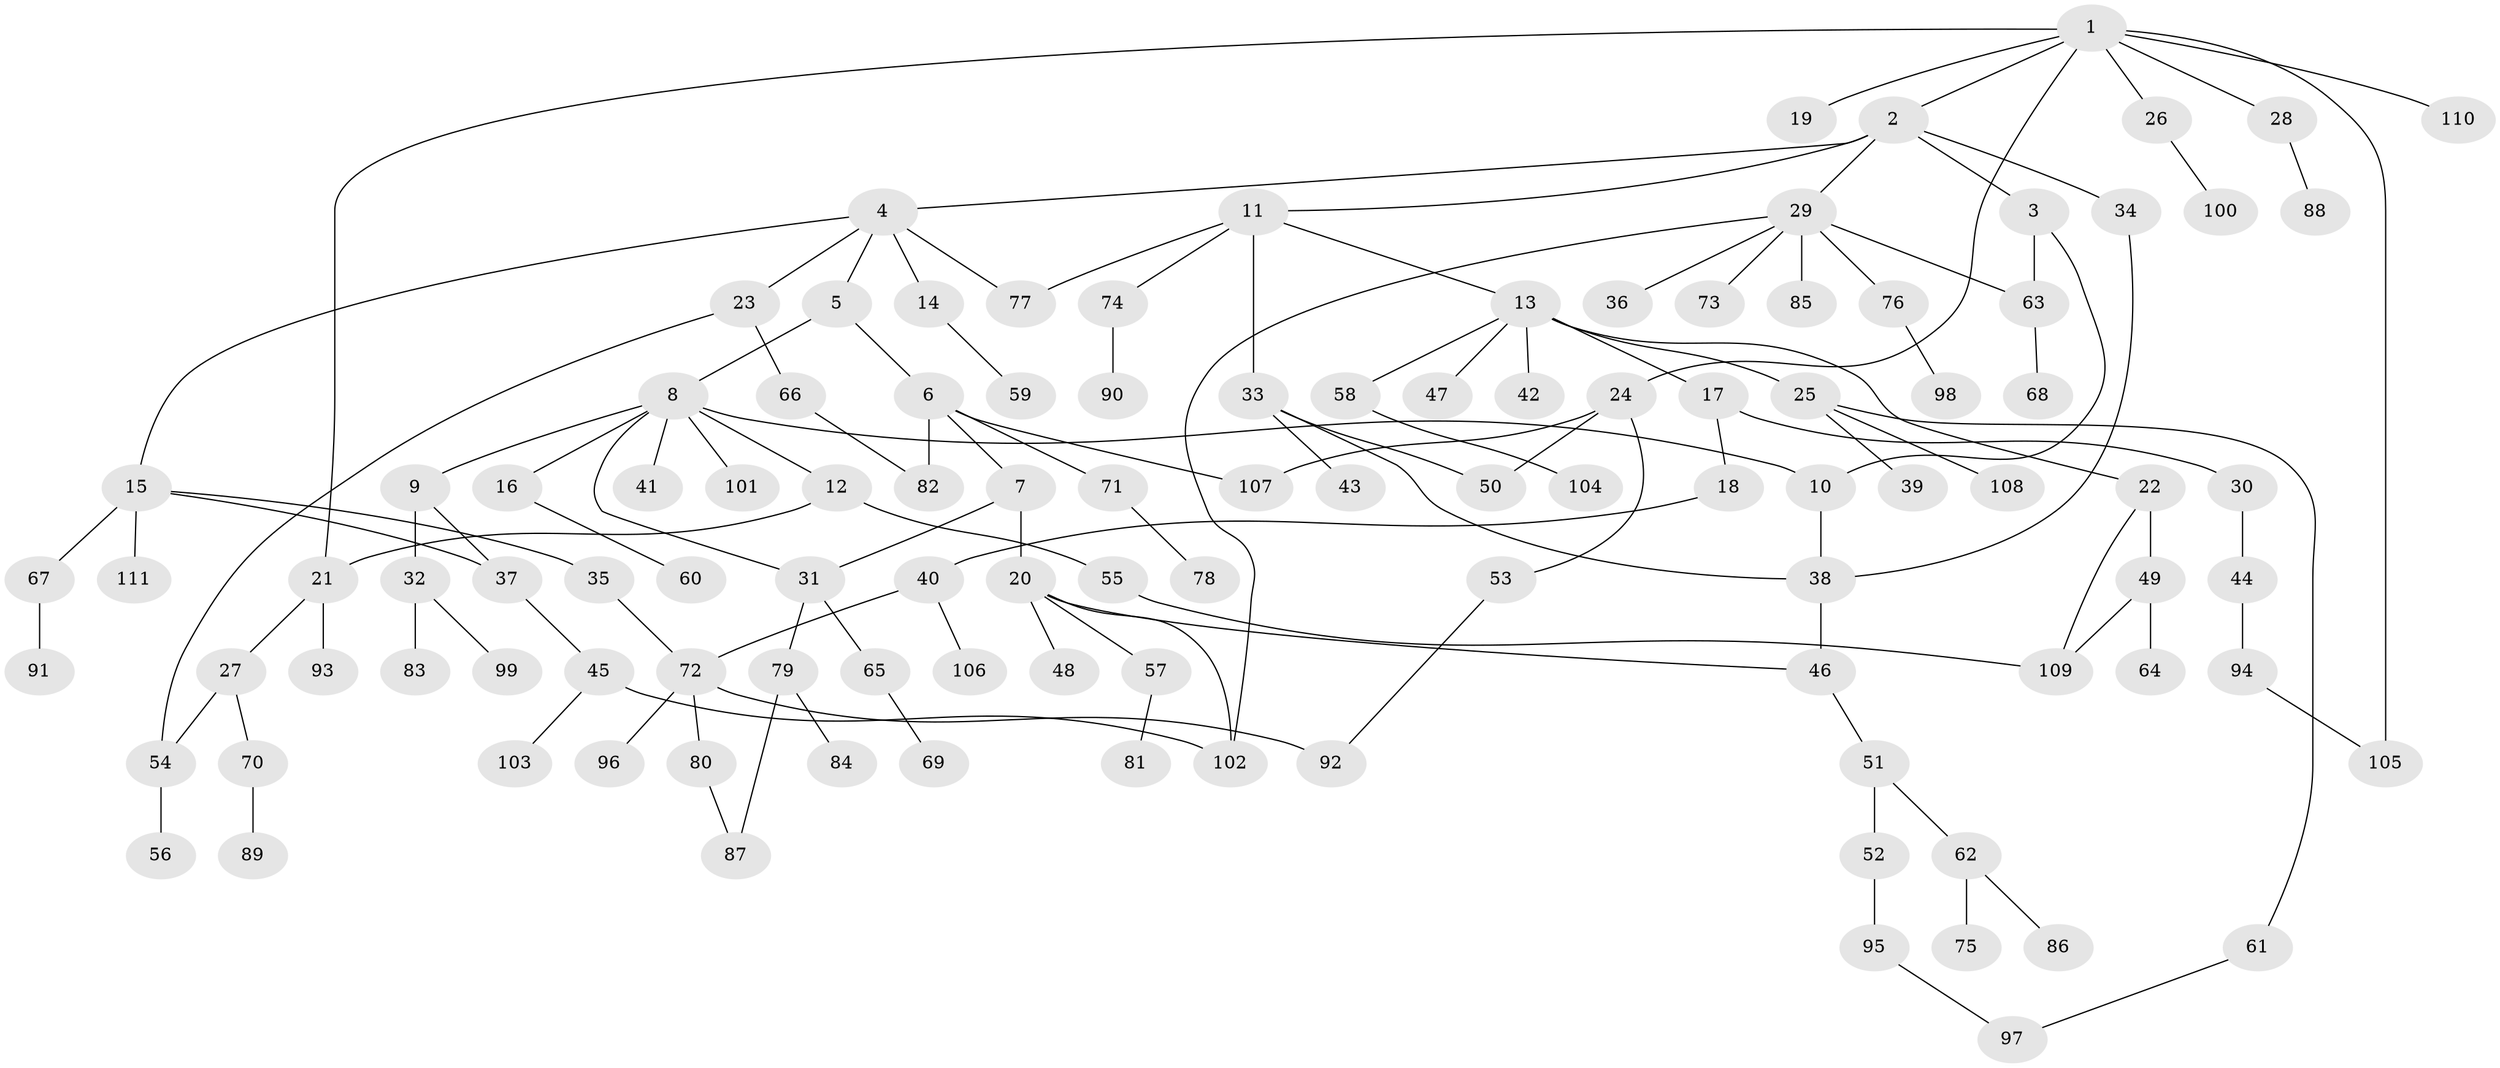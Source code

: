 // Generated by graph-tools (version 1.1) at 2025/01/03/09/25 03:01:09]
// undirected, 111 vertices, 132 edges
graph export_dot {
graph [start="1"]
  node [color=gray90,style=filled];
  1;
  2;
  3;
  4;
  5;
  6;
  7;
  8;
  9;
  10;
  11;
  12;
  13;
  14;
  15;
  16;
  17;
  18;
  19;
  20;
  21;
  22;
  23;
  24;
  25;
  26;
  27;
  28;
  29;
  30;
  31;
  32;
  33;
  34;
  35;
  36;
  37;
  38;
  39;
  40;
  41;
  42;
  43;
  44;
  45;
  46;
  47;
  48;
  49;
  50;
  51;
  52;
  53;
  54;
  55;
  56;
  57;
  58;
  59;
  60;
  61;
  62;
  63;
  64;
  65;
  66;
  67;
  68;
  69;
  70;
  71;
  72;
  73;
  74;
  75;
  76;
  77;
  78;
  79;
  80;
  81;
  82;
  83;
  84;
  85;
  86;
  87;
  88;
  89;
  90;
  91;
  92;
  93;
  94;
  95;
  96;
  97;
  98;
  99;
  100;
  101;
  102;
  103;
  104;
  105;
  106;
  107;
  108;
  109;
  110;
  111;
  1 -- 2;
  1 -- 19;
  1 -- 24;
  1 -- 26;
  1 -- 28;
  1 -- 105;
  1 -- 110;
  1 -- 21;
  2 -- 3;
  2 -- 4;
  2 -- 11;
  2 -- 29;
  2 -- 34;
  3 -- 63;
  3 -- 10;
  4 -- 5;
  4 -- 14;
  4 -- 15;
  4 -- 23;
  4 -- 77;
  5 -- 6;
  5 -- 8;
  6 -- 7;
  6 -- 71;
  6 -- 82;
  6 -- 107;
  7 -- 20;
  7 -- 31;
  8 -- 9;
  8 -- 10;
  8 -- 12;
  8 -- 16;
  8 -- 31;
  8 -- 41;
  8 -- 101;
  9 -- 32;
  9 -- 37;
  10 -- 38;
  11 -- 13;
  11 -- 33;
  11 -- 74;
  11 -- 77;
  12 -- 21;
  12 -- 55;
  13 -- 17;
  13 -- 22;
  13 -- 25;
  13 -- 42;
  13 -- 47;
  13 -- 58;
  14 -- 59;
  15 -- 35;
  15 -- 37;
  15 -- 67;
  15 -- 111;
  16 -- 60;
  17 -- 18;
  17 -- 30;
  18 -- 40;
  20 -- 48;
  20 -- 57;
  20 -- 46;
  20 -- 102;
  21 -- 27;
  21 -- 93;
  22 -- 49;
  22 -- 109;
  23 -- 66;
  23 -- 54;
  24 -- 50;
  24 -- 53;
  24 -- 107;
  25 -- 39;
  25 -- 61;
  25 -- 108;
  26 -- 100;
  27 -- 54;
  27 -- 70;
  28 -- 88;
  29 -- 36;
  29 -- 63;
  29 -- 73;
  29 -- 76;
  29 -- 85;
  29 -- 102;
  30 -- 44;
  31 -- 65;
  31 -- 79;
  32 -- 83;
  32 -- 99;
  33 -- 43;
  33 -- 38;
  33 -- 50;
  34 -- 38;
  35 -- 72;
  37 -- 45;
  38 -- 46;
  40 -- 106;
  40 -- 72;
  44 -- 94;
  45 -- 103;
  45 -- 102;
  46 -- 51;
  49 -- 64;
  49 -- 109;
  51 -- 52;
  51 -- 62;
  52 -- 95;
  53 -- 92;
  54 -- 56;
  55 -- 109;
  57 -- 81;
  58 -- 104;
  61 -- 97;
  62 -- 75;
  62 -- 86;
  63 -- 68;
  65 -- 69;
  66 -- 82;
  67 -- 91;
  70 -- 89;
  71 -- 78;
  72 -- 80;
  72 -- 92;
  72 -- 96;
  74 -- 90;
  76 -- 98;
  79 -- 84;
  79 -- 87;
  80 -- 87;
  94 -- 105;
  95 -- 97;
}
